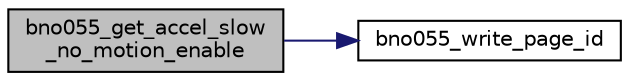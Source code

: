 digraph "bno055_get_accel_slow_no_motion_enable"
{
  edge [fontname="Helvetica",fontsize="10",labelfontname="Helvetica",labelfontsize="10"];
  node [fontname="Helvetica",fontsize="10",shape=record];
  rankdir="LR";
  Node1 [label="bno055_get_accel_slow\l_no_motion_enable",height=0.2,width=0.4,color="black", fillcolor="grey75", style="filled", fontcolor="black"];
  Node1 -> Node2 [color="midnightblue",fontsize="10",style="solid",fontname="Helvetica"];
  Node2 [label="bno055_write_page_id",height=0.2,width=0.4,color="black", fillcolor="white", style="filled",URL="$bno055_8h.html#aba65b8682ba0645b5b9ab0ea64eb4c7e",tooltip="This API used to write the page id register 0x07. "];
}
